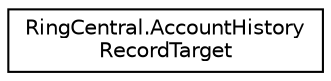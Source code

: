 digraph "Graphical Class Hierarchy"
{
 // LATEX_PDF_SIZE
  edge [fontname="Helvetica",fontsize="10",labelfontname="Helvetica",labelfontsize="10"];
  node [fontname="Helvetica",fontsize="10",shape=record];
  rankdir="LR";
  Node0 [label="RingCentral.AccountHistory\lRecordTarget",height=0.2,width=0.4,color="black", fillcolor="white", style="filled",URL="$classRingCentral_1_1AccountHistoryRecordTarget.html",tooltip="Action target object (company/extension)"];
}
